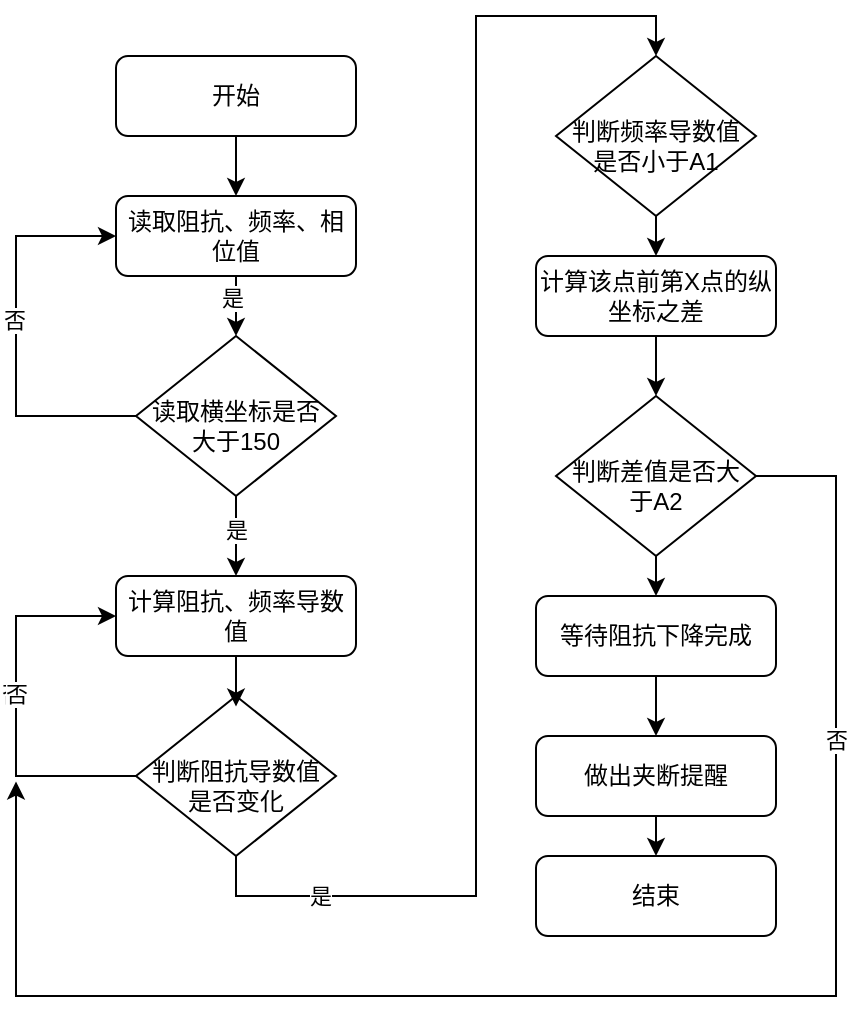 <mxfile version="21.6.8" type="github">
  <diagram id="C5RBs43oDa-KdzZeNtuy" name="Page-1">
    <mxGraphModel dx="1235" dy="646" grid="1" gridSize="10" guides="1" tooltips="1" connect="1" arrows="1" fold="1" page="1" pageScale="1" pageWidth="827" pageHeight="1169" math="0" shadow="0">
      <root>
        <mxCell id="WIyWlLk6GJQsqaUBKTNV-0" />
        <mxCell id="WIyWlLk6GJQsqaUBKTNV-1" parent="WIyWlLk6GJQsqaUBKTNV-0" />
        <mxCell id="WIyWlLk6GJQsqaUBKTNV-2" value="" style="rounded=0;html=1;jettySize=auto;orthogonalLoop=1;fontSize=11;endArrow=block;endFill=0;endSize=8;strokeWidth=1;shadow=0;labelBackgroundColor=none;edgeStyle=orthogonalEdgeStyle;" parent="WIyWlLk6GJQsqaUBKTNV-1" target="WIyWlLk6GJQsqaUBKTNV-6" edge="1">
          <mxGeometry relative="1" as="geometry">
            <mxPoint x="220" y="250" as="sourcePoint" />
          </mxGeometry>
        </mxCell>
        <mxCell id="JxSlR1z7SaDhmKi8Un5M-13" style="edgeStyle=orthogonalEdgeStyle;rounded=0;orthogonalLoop=1;jettySize=auto;html=1;exitX=0.5;exitY=1;exitDx=0;exitDy=0;entryX=0.5;entryY=0;entryDx=0;entryDy=0;" edge="1" parent="WIyWlLk6GJQsqaUBKTNV-1" source="WIyWlLk6GJQsqaUBKTNV-3" target="JxSlR1z7SaDhmKi8Un5M-0">
          <mxGeometry relative="1" as="geometry" />
        </mxCell>
        <mxCell id="WIyWlLk6GJQsqaUBKTNV-3" value="开始" style="rounded=1;whiteSpace=wrap;html=1;fontSize=12;glass=0;strokeWidth=1;shadow=0;" parent="WIyWlLk6GJQsqaUBKTNV-1" vertex="1">
          <mxGeometry x="160" y="80" width="120" height="40" as="geometry" />
        </mxCell>
        <mxCell id="JxSlR1z7SaDhmKi8Un5M-8" style="edgeStyle=orthogonalEdgeStyle;rounded=0;orthogonalLoop=1;jettySize=auto;html=1;exitX=0.5;exitY=1;exitDx=0;exitDy=0;entryX=0.5;entryY=0;entryDx=0;entryDy=0;" edge="1" parent="WIyWlLk6GJQsqaUBKTNV-1" source="WIyWlLk6GJQsqaUBKTNV-6" target="JxSlR1z7SaDhmKi8Un5M-6">
          <mxGeometry relative="1" as="geometry" />
        </mxCell>
        <mxCell id="JxSlR1z7SaDhmKi8Un5M-16" value="是" style="edgeLabel;html=1;align=center;verticalAlign=middle;resizable=0;points=[];" vertex="1" connectable="0" parent="JxSlR1z7SaDhmKi8Un5M-8">
          <mxGeometry x="-0.444" y="1" relative="1" as="geometry">
            <mxPoint x="-1" y="6" as="offset" />
          </mxGeometry>
        </mxCell>
        <mxCell id="JxSlR1z7SaDhmKi8Un5M-22" style="edgeStyle=orthogonalEdgeStyle;rounded=0;orthogonalLoop=1;jettySize=auto;html=1;exitX=0;exitY=0.5;exitDx=0;exitDy=0;entryX=0;entryY=0.5;entryDx=0;entryDy=0;" edge="1" parent="WIyWlLk6GJQsqaUBKTNV-1" source="WIyWlLk6GJQsqaUBKTNV-6" target="JxSlR1z7SaDhmKi8Un5M-0">
          <mxGeometry relative="1" as="geometry">
            <Array as="points">
              <mxPoint x="110" y="260" />
              <mxPoint x="110" y="170" />
            </Array>
          </mxGeometry>
        </mxCell>
        <mxCell id="JxSlR1z7SaDhmKi8Un5M-23" value="否" style="edgeLabel;html=1;align=center;verticalAlign=middle;resizable=0;points=[];" vertex="1" connectable="0" parent="JxSlR1z7SaDhmKi8Un5M-22">
          <mxGeometry x="0.084" y="3" relative="1" as="geometry">
            <mxPoint x="2" as="offset" />
          </mxGeometry>
        </mxCell>
        <mxCell id="WIyWlLk6GJQsqaUBKTNV-6" value="&lt;br&gt;读取横坐标是否大于150" style="rhombus;whiteSpace=wrap;html=1;shadow=0;fontFamily=Helvetica;fontSize=12;align=center;strokeWidth=1;spacing=6;spacingTop=-4;" parent="WIyWlLk6GJQsqaUBKTNV-1" vertex="1">
          <mxGeometry x="170" y="220" width="100" height="80" as="geometry" />
        </mxCell>
        <mxCell id="JxSlR1z7SaDhmKi8Un5M-24" style="edgeStyle=orthogonalEdgeStyle;rounded=0;orthogonalLoop=1;jettySize=auto;html=1;exitX=0.5;exitY=1;exitDx=0;exitDy=0;entryX=0.5;entryY=0;entryDx=0;entryDy=0;" edge="1" parent="WIyWlLk6GJQsqaUBKTNV-1" source="WIyWlLk6GJQsqaUBKTNV-10" target="JxSlR1z7SaDhmKi8Un5M-21">
          <mxGeometry relative="1" as="geometry">
            <Array as="points">
              <mxPoint x="220" y="500" />
              <mxPoint x="340" y="500" />
              <mxPoint x="340" y="60" />
              <mxPoint x="430" y="60" />
            </Array>
          </mxGeometry>
        </mxCell>
        <mxCell id="JxSlR1z7SaDhmKi8Un5M-25" value="是" style="edgeLabel;html=1;align=center;verticalAlign=middle;resizable=0;points=[];" vertex="1" connectable="0" parent="JxSlR1z7SaDhmKi8Un5M-24">
          <mxGeometry x="-0.822" relative="1" as="geometry">
            <mxPoint as="offset" />
          </mxGeometry>
        </mxCell>
        <mxCell id="JxSlR1z7SaDhmKi8Un5M-33" style="edgeStyle=orthogonalEdgeStyle;rounded=0;orthogonalLoop=1;jettySize=auto;html=1;exitX=0;exitY=0.5;exitDx=0;exitDy=0;entryX=0;entryY=0.5;entryDx=0;entryDy=0;" edge="1" parent="WIyWlLk6GJQsqaUBKTNV-1" source="WIyWlLk6GJQsqaUBKTNV-10" target="JxSlR1z7SaDhmKi8Un5M-6">
          <mxGeometry relative="1" as="geometry">
            <Array as="points">
              <mxPoint x="110" y="440" />
              <mxPoint x="110" y="360" />
            </Array>
          </mxGeometry>
        </mxCell>
        <mxCell id="JxSlR1z7SaDhmKi8Un5M-34" value="否" style="edgeLabel;html=1;align=center;verticalAlign=middle;resizable=0;points=[];" vertex="1" connectable="0" parent="JxSlR1z7SaDhmKi8Un5M-33">
          <mxGeometry x="0.07" y="2" relative="1" as="geometry">
            <mxPoint as="offset" />
          </mxGeometry>
        </mxCell>
        <mxCell id="JxSlR1z7SaDhmKi8Un5M-35" value="否" style="edgeLabel;html=1;align=center;verticalAlign=middle;resizable=0;points=[];" vertex="1" connectable="0" parent="JxSlR1z7SaDhmKi8Un5M-33">
          <mxGeometry x="0.067" y="4" relative="1" as="geometry">
            <mxPoint x="4" as="offset" />
          </mxGeometry>
        </mxCell>
        <mxCell id="WIyWlLk6GJQsqaUBKTNV-10" value="&lt;br&gt;判断阻抗导数值是否变化" style="rhombus;whiteSpace=wrap;html=1;shadow=0;fontFamily=Helvetica;fontSize=12;align=center;strokeWidth=1;spacing=6;spacingTop=-4;" parent="WIyWlLk6GJQsqaUBKTNV-1" vertex="1">
          <mxGeometry x="170" y="400" width="100" height="80" as="geometry" />
        </mxCell>
        <mxCell id="JxSlR1z7SaDhmKi8Un5M-7" style="edgeStyle=orthogonalEdgeStyle;rounded=0;orthogonalLoop=1;jettySize=auto;html=1;exitX=0.5;exitY=1;exitDx=0;exitDy=0;entryX=0.5;entryY=0;entryDx=0;entryDy=0;" edge="1" parent="WIyWlLk6GJQsqaUBKTNV-1" source="JxSlR1z7SaDhmKi8Un5M-0" target="WIyWlLk6GJQsqaUBKTNV-6">
          <mxGeometry relative="1" as="geometry" />
        </mxCell>
        <mxCell id="JxSlR1z7SaDhmKi8Un5M-17" value="是" style="edgeLabel;html=1;align=center;verticalAlign=middle;resizable=0;points=[];" vertex="1" connectable="0" parent="JxSlR1z7SaDhmKi8Un5M-7">
          <mxGeometry x="-0.259" y="-2" relative="1" as="geometry">
            <mxPoint as="offset" />
          </mxGeometry>
        </mxCell>
        <mxCell id="JxSlR1z7SaDhmKi8Un5M-0" value="读取阻抗、频率、相位值" style="rounded=1;whiteSpace=wrap;html=1;fontSize=12;glass=0;strokeWidth=1;shadow=0;" vertex="1" parent="WIyWlLk6GJQsqaUBKTNV-1">
          <mxGeometry x="160" y="150" width="120" height="40" as="geometry" />
        </mxCell>
        <mxCell id="JxSlR1z7SaDhmKi8Un5M-9" style="edgeStyle=orthogonalEdgeStyle;rounded=0;orthogonalLoop=1;jettySize=auto;html=1;exitX=0.5;exitY=1;exitDx=0;exitDy=0;entryX=0.5;entryY=0.066;entryDx=0;entryDy=0;entryPerimeter=0;" edge="1" parent="WIyWlLk6GJQsqaUBKTNV-1" source="JxSlR1z7SaDhmKi8Un5M-6" target="WIyWlLk6GJQsqaUBKTNV-10">
          <mxGeometry relative="1" as="geometry" />
        </mxCell>
        <mxCell id="JxSlR1z7SaDhmKi8Un5M-6" value="计算阻抗、频率导数值" style="rounded=1;whiteSpace=wrap;html=1;fontSize=12;glass=0;strokeWidth=1;shadow=0;" vertex="1" parent="WIyWlLk6GJQsqaUBKTNV-1">
          <mxGeometry x="160" y="340" width="120" height="40" as="geometry" />
        </mxCell>
        <mxCell id="JxSlR1z7SaDhmKi8Un5M-28" style="edgeStyle=orthogonalEdgeStyle;rounded=0;orthogonalLoop=1;jettySize=auto;html=1;exitX=0.5;exitY=1;exitDx=0;exitDy=0;entryX=0.5;entryY=0;entryDx=0;entryDy=0;" edge="1" parent="WIyWlLk6GJQsqaUBKTNV-1" source="JxSlR1z7SaDhmKi8Un5M-21" target="JxSlR1z7SaDhmKi8Un5M-26">
          <mxGeometry relative="1" as="geometry" />
        </mxCell>
        <mxCell id="JxSlR1z7SaDhmKi8Un5M-21" value="&lt;br&gt;判断频率导数值是否小于A1" style="rhombus;whiteSpace=wrap;html=1;shadow=0;fontFamily=Helvetica;fontSize=12;align=center;strokeWidth=1;spacing=6;spacingTop=-4;" vertex="1" parent="WIyWlLk6GJQsqaUBKTNV-1">
          <mxGeometry x="380" y="80" width="100" height="80" as="geometry" />
        </mxCell>
        <mxCell id="JxSlR1z7SaDhmKi8Un5M-30" style="edgeStyle=orthogonalEdgeStyle;rounded=0;orthogonalLoop=1;jettySize=auto;html=1;exitX=0.5;exitY=1;exitDx=0;exitDy=0;entryX=0.5;entryY=0;entryDx=0;entryDy=0;" edge="1" parent="WIyWlLk6GJQsqaUBKTNV-1" source="JxSlR1z7SaDhmKi8Un5M-26" target="JxSlR1z7SaDhmKi8Un5M-29">
          <mxGeometry relative="1" as="geometry" />
        </mxCell>
        <mxCell id="JxSlR1z7SaDhmKi8Un5M-26" value="计算该点前第X点的纵坐标之差" style="rounded=1;whiteSpace=wrap;html=1;fontSize=12;glass=0;strokeWidth=1;shadow=0;" vertex="1" parent="WIyWlLk6GJQsqaUBKTNV-1">
          <mxGeometry x="370" y="180" width="120" height="40" as="geometry" />
        </mxCell>
        <mxCell id="JxSlR1z7SaDhmKi8Un5M-32" style="edgeStyle=orthogonalEdgeStyle;rounded=0;orthogonalLoop=1;jettySize=auto;html=1;exitX=0.5;exitY=1;exitDx=0;exitDy=0;entryX=0.5;entryY=0;entryDx=0;entryDy=0;" edge="1" parent="WIyWlLk6GJQsqaUBKTNV-1" source="JxSlR1z7SaDhmKi8Un5M-29" target="JxSlR1z7SaDhmKi8Un5M-31">
          <mxGeometry relative="1" as="geometry" />
        </mxCell>
        <mxCell id="JxSlR1z7SaDhmKi8Un5M-36" style="edgeStyle=orthogonalEdgeStyle;rounded=0;orthogonalLoop=1;jettySize=auto;html=1;exitX=1;exitY=0.5;exitDx=0;exitDy=0;" edge="1" parent="WIyWlLk6GJQsqaUBKTNV-1" source="JxSlR1z7SaDhmKi8Un5M-29">
          <mxGeometry relative="1" as="geometry">
            <mxPoint x="110" y="442.759" as="targetPoint" />
            <Array as="points">
              <mxPoint x="520" y="290" />
              <mxPoint x="520" y="550" />
              <mxPoint x="110" y="550" />
            </Array>
          </mxGeometry>
        </mxCell>
        <mxCell id="JxSlR1z7SaDhmKi8Un5M-40" value="否" style="edgeLabel;html=1;align=center;verticalAlign=middle;resizable=0;points=[];" vertex="1" connectable="0" parent="JxSlR1z7SaDhmKi8Un5M-36">
          <mxGeometry x="-0.58" y="3" relative="1" as="geometry">
            <mxPoint x="-3" as="offset" />
          </mxGeometry>
        </mxCell>
        <mxCell id="JxSlR1z7SaDhmKi8Un5M-29" value="&lt;br&gt;判断差值是否大于A2" style="rhombus;whiteSpace=wrap;html=1;shadow=0;fontFamily=Helvetica;fontSize=12;align=center;strokeWidth=1;spacing=6;spacingTop=-4;" vertex="1" parent="WIyWlLk6GJQsqaUBKTNV-1">
          <mxGeometry x="380" y="250" width="100" height="80" as="geometry" />
        </mxCell>
        <mxCell id="JxSlR1z7SaDhmKi8Un5M-41" style="edgeStyle=orthogonalEdgeStyle;rounded=0;orthogonalLoop=1;jettySize=auto;html=1;exitX=0.5;exitY=1;exitDx=0;exitDy=0;" edge="1" parent="WIyWlLk6GJQsqaUBKTNV-1" source="JxSlR1z7SaDhmKi8Un5M-42">
          <mxGeometry relative="1" as="geometry">
            <mxPoint x="429.793" y="440" as="targetPoint" />
          </mxGeometry>
        </mxCell>
        <mxCell id="JxSlR1z7SaDhmKi8Un5M-31" value="等待阻抗下降完成" style="rounded=1;whiteSpace=wrap;html=1;fontSize=12;glass=0;strokeWidth=1;shadow=0;" vertex="1" parent="WIyWlLk6GJQsqaUBKTNV-1">
          <mxGeometry x="370" y="350" width="120" height="40" as="geometry" />
        </mxCell>
        <mxCell id="JxSlR1z7SaDhmKi8Un5M-43" value="" style="edgeStyle=orthogonalEdgeStyle;rounded=0;orthogonalLoop=1;jettySize=auto;html=1;exitX=0.5;exitY=1;exitDx=0;exitDy=0;" edge="1" parent="WIyWlLk6GJQsqaUBKTNV-1" source="JxSlR1z7SaDhmKi8Un5M-31" target="JxSlR1z7SaDhmKi8Un5M-42">
          <mxGeometry relative="1" as="geometry">
            <mxPoint x="429.793" y="440" as="targetPoint" />
            <mxPoint x="430" y="390" as="sourcePoint" />
          </mxGeometry>
        </mxCell>
        <mxCell id="JxSlR1z7SaDhmKi8Un5M-45" style="edgeStyle=orthogonalEdgeStyle;rounded=0;orthogonalLoop=1;jettySize=auto;html=1;exitX=0.5;exitY=1;exitDx=0;exitDy=0;entryX=0.5;entryY=0;entryDx=0;entryDy=0;" edge="1" parent="WIyWlLk6GJQsqaUBKTNV-1" source="JxSlR1z7SaDhmKi8Un5M-42" target="JxSlR1z7SaDhmKi8Un5M-44">
          <mxGeometry relative="1" as="geometry" />
        </mxCell>
        <mxCell id="JxSlR1z7SaDhmKi8Un5M-42" value="做出夹断提醒" style="rounded=1;whiteSpace=wrap;html=1;fontSize=12;glass=0;strokeWidth=1;shadow=0;" vertex="1" parent="WIyWlLk6GJQsqaUBKTNV-1">
          <mxGeometry x="370" y="420" width="120" height="40" as="geometry" />
        </mxCell>
        <mxCell id="JxSlR1z7SaDhmKi8Un5M-44" value="结束" style="rounded=1;whiteSpace=wrap;html=1;fontSize=12;glass=0;strokeWidth=1;shadow=0;" vertex="1" parent="WIyWlLk6GJQsqaUBKTNV-1">
          <mxGeometry x="370" y="480" width="120" height="40" as="geometry" />
        </mxCell>
      </root>
    </mxGraphModel>
  </diagram>
</mxfile>

